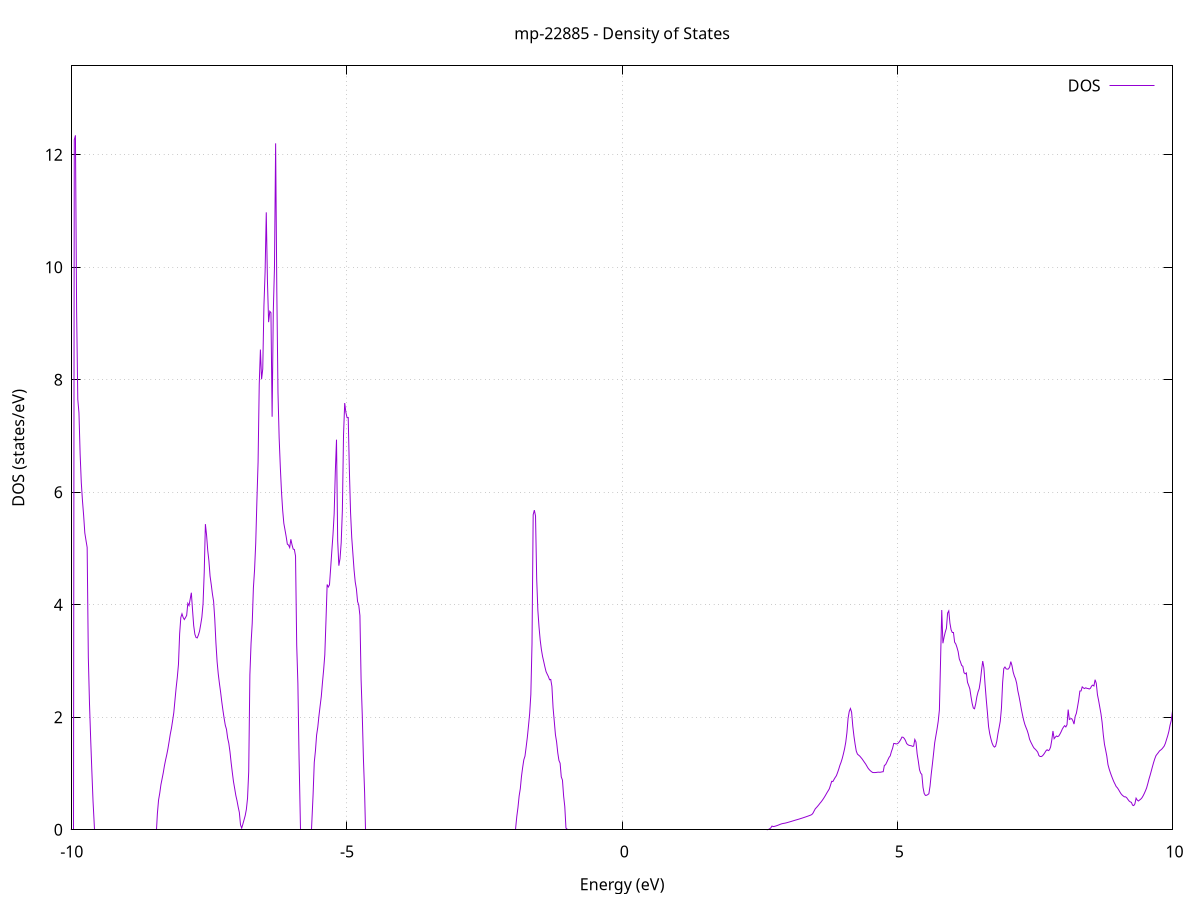 set title 'mp-22885 - Density of States'
set xlabel 'Energy (eV)'
set ylabel 'DOS (states/eV)'
set grid
set xrange [-10:10]
set yrange [0:13.581]
set xzeroaxis lt -1
set terminal png size 800,600
set output 'mp-22885_dos_gnuplot.png'
plot '-' using 1:2 with lines title 'DOS'
-27.652500 0.000000
-27.631200 0.000000
-27.610000 0.000000
-27.588700 0.000000
-27.567400 0.000000
-27.546100 0.000000
-27.524900 0.000000
-27.503600 0.000000
-27.482300 0.000000
-27.461100 0.000000
-27.439800 0.000000
-27.418500 0.000000
-27.397200 0.000000
-27.376000 0.000000
-27.354700 0.000000
-27.333400 0.000000
-27.312200 0.000000
-27.290900 0.000000
-27.269600 0.000000
-27.248300 0.000000
-27.227100 0.000000
-27.205800 0.000000
-27.184500 0.000000
-27.163300 0.000000
-27.142000 0.000000
-27.120700 0.000000
-27.099500 0.000000
-27.078200 0.000000
-27.056900 0.000000
-27.035600 0.000000
-27.014400 0.000000
-26.993100 0.000000
-26.971800 0.000000
-26.950600 0.000000
-26.929300 0.000000
-26.908000 0.000000
-26.886700 0.000000
-26.865500 0.000000
-26.844200 0.000000
-26.822900 0.000000
-26.801700 0.000000
-26.780400 0.000000
-26.759100 0.000000
-26.737800 0.000000
-26.716600 0.000000
-26.695300 0.000000
-26.674000 0.000000
-26.652800 0.000000
-26.631500 0.000000
-26.610200 0.000000
-26.588900 0.000000
-26.567700 0.000000
-26.546400 0.000000
-26.525100 0.000000
-26.503900 0.000000
-26.482600 0.000000
-26.461300 0.000000
-26.440000 0.000000
-26.418800 0.000000
-26.397500 0.000000
-26.376200 0.000000
-26.355000 0.000000
-26.333700 0.000000
-26.312400 0.000000
-26.291100 0.000000
-26.269900 0.000000
-26.248600 0.000000
-26.227300 0.000000
-26.206100 0.000000
-26.184800 0.000000
-26.163500 0.000000
-26.142200 0.000000
-26.121000 0.000000
-26.099700 0.000000
-26.078400 0.000000
-26.057200 0.000000
-26.035900 0.000000
-26.014600 0.000000
-25.993300 0.000000
-25.972100 0.000000
-25.950800 0.000000
-25.929500 0.000000
-25.908300 0.000000
-25.887000 0.000000
-25.865700 0.000000
-25.844400 0.000000
-25.823200 0.000000
-25.801900 0.000000
-25.780600 0.000000
-25.759400 0.000000
-25.738100 0.000000
-25.716800 0.189700
-25.695500 2.943500
-25.674300 4.815700
-25.653000 6.924300
-25.631700 9.962900
-25.610500 16.971300
-25.589200 25.843100
-25.567900 13.129000
-25.546600 5.687100
-25.525400 1.901300
-25.504100 0.000000
-25.482800 0.000000
-25.461600 2.949400
-25.440300 12.902900
-25.419000 29.124100
-25.397800 20.939200
-25.376500 11.269900
-25.355200 7.067100
-25.333900 3.580800
-25.312700 0.000000
-25.291400 0.000000
-25.270100 0.000000
-25.248900 0.000000
-25.227600 0.000000
-25.206300 0.000000
-25.185000 0.000000
-25.163800 0.000000
-25.142500 0.000000
-25.121200 0.000000
-25.100000 0.000000
-25.078700 0.000000
-25.057400 0.000000
-25.036100 0.000000
-25.014900 0.000000
-24.993600 0.000000
-24.972300 0.000000
-24.951100 0.000000
-24.929800 0.000000
-24.908500 0.000000
-24.887200 0.000000
-24.866000 0.000000
-24.844700 0.000000
-24.823400 0.000000
-24.802200 0.000000
-24.780900 0.000000
-24.759600 0.000000
-24.738300 0.000000
-24.717100 0.000000
-24.695800 0.000000
-24.674500 0.000000
-24.653300 0.000000
-24.632000 0.000000
-24.610700 0.000000
-24.589400 0.000000
-24.568200 0.000000
-24.546900 0.000000
-24.525600 0.000000
-24.504400 0.000000
-24.483100 0.000000
-24.461800 0.000000
-24.440500 0.000000
-24.419300 0.000000
-24.398000 0.000000
-24.376700 0.000000
-24.355500 0.000000
-24.334200 0.000000
-24.312900 0.000000
-24.291600 0.000000
-24.270400 0.000000
-24.249100 0.000000
-24.227800 0.000000
-24.206600 0.000000
-24.185300 0.000000
-24.164000 0.000000
-24.142700 0.000000
-24.121500 0.000000
-24.100200 0.000000
-24.078900 0.000000
-24.057700 0.000000
-24.036400 0.000000
-24.015100 0.000000
-23.993800 0.000000
-23.972600 0.000000
-23.951300 0.000000
-23.930000 0.000000
-23.908800 0.000000
-23.887500 0.000000
-23.866200 0.000000
-23.844900 0.000000
-23.823700 0.000000
-23.802400 0.000000
-23.781100 0.000000
-23.759900 0.000000
-23.738600 0.000000
-23.717300 0.000000
-23.696100 0.000000
-23.674800 0.000000
-23.653500 0.000000
-23.632200 0.000000
-23.611000 0.000000
-23.589700 0.000000
-23.568400 0.000000
-23.547200 0.000000
-23.525900 0.000000
-23.504600 0.000000
-23.483300 0.000000
-23.462100 0.000000
-23.440800 0.000000
-23.419500 0.000000
-23.398300 0.000000
-23.377000 0.000000
-23.355700 0.000000
-23.334400 0.000000
-23.313200 0.000000
-23.291900 0.000000
-23.270600 0.000000
-23.249400 0.000000
-23.228100 0.000000
-23.206800 0.000000
-23.185500 0.000000
-23.164300 0.000000
-23.143000 0.000000
-23.121700 0.000000
-23.100500 0.000000
-23.079200 0.000000
-23.057900 0.000000
-23.036600 0.000000
-23.015400 0.000000
-22.994100 0.000000
-22.972800 0.000000
-22.951600 0.000000
-22.930300 0.000000
-22.909000 0.000000
-22.887700 0.000000
-22.866500 0.000000
-22.845200 0.000000
-22.823900 0.000000
-22.802700 0.000000
-22.781400 0.000000
-22.760100 0.000000
-22.738800 0.000000
-22.717600 0.000000
-22.696300 0.000000
-22.675000 0.000000
-22.653800 0.000000
-22.632500 0.000000
-22.611200 0.000000
-22.589900 0.000000
-22.568700 0.000000
-22.547400 0.000000
-22.526100 0.000000
-22.504900 0.000000
-22.483600 0.000000
-22.462300 0.000000
-22.441000 0.000000
-22.419800 0.000000
-22.398500 0.000000
-22.377200 0.000000
-22.356000 0.000000
-22.334700 0.000000
-22.313400 0.000000
-22.292100 0.000000
-22.270900 0.000000
-22.249600 0.000000
-22.228300 0.000000
-22.207100 0.000000
-22.185800 0.000000
-22.164500 0.000000
-22.143200 0.000000
-22.122000 0.000000
-22.100700 0.000000
-22.079400 0.000000
-22.058200 0.000000
-22.036900 0.000000
-22.015600 0.000000
-21.994400 0.000000
-21.973100 0.000000
-21.951800 0.000000
-21.930500 0.000000
-21.909300 0.000000
-21.888000 0.000000
-21.866700 0.000000
-21.845500 0.000000
-21.824200 0.000000
-21.802900 0.000000
-21.781600 0.000000
-21.760400 0.000000
-21.739100 0.000000
-21.717800 0.000000
-21.696600 0.000000
-21.675300 0.000000
-21.654000 0.000000
-21.632700 0.000000
-21.611500 0.000000
-21.590200 0.000000
-21.568900 0.000000
-21.547700 0.000000
-21.526400 0.000000
-21.505100 0.000000
-21.483800 0.000000
-21.462600 0.000000
-21.441300 0.000000
-21.420000 0.000000
-21.398800 0.000000
-21.377500 0.000000
-21.356200 0.000000
-21.334900 0.000000
-21.313700 0.000000
-21.292400 0.000000
-21.271100 0.000000
-21.249900 0.000000
-21.228600 0.000000
-21.207300 0.000000
-21.186000 0.000000
-21.164800 0.000000
-21.143500 0.000000
-21.122200 0.000000
-21.101000 0.000000
-21.079700 0.000000
-21.058400 0.000000
-21.037100 0.000000
-21.015900 0.000000
-20.994600 0.000000
-20.973300 0.000000
-20.952100 0.000000
-20.930800 0.000000
-20.909500 0.000000
-20.888200 0.000000
-20.867000 0.000000
-20.845700 0.000000
-20.824400 0.000000
-20.803200 0.000000
-20.781900 0.000000
-20.760600 0.000000
-20.739300 0.000000
-20.718100 0.000000
-20.696800 0.000000
-20.675500 0.000000
-20.654300 0.000000
-20.633000 0.000000
-20.611700 0.000000
-20.590400 0.000000
-20.569200 0.000000
-20.547900 0.000000
-20.526600 0.000000
-20.505400 0.000000
-20.484100 0.000000
-20.462800 0.000000
-20.441500 0.000000
-20.420300 0.000000
-20.399000 0.000000
-20.377700 0.000000
-20.356500 0.000000
-20.335200 0.000000
-20.313900 0.000000
-20.292700 0.000000
-20.271400 0.000000
-20.250100 0.000000
-20.228800 0.000000
-20.207600 0.000000
-20.186300 0.000000
-20.165000 0.000000
-20.143800 0.000000
-20.122500 0.000000
-20.101200 0.000000
-20.079900 0.000000
-20.058700 0.000000
-20.037400 0.000000
-20.016100 0.000000
-19.994900 0.000000
-19.973600 0.000000
-19.952300 0.000000
-19.931000 0.000000
-19.909800 0.000000
-19.888500 0.000000
-19.867200 0.000000
-19.846000 0.000000
-19.824700 0.000000
-19.803400 0.000000
-19.782100 0.000000
-19.760900 0.000000
-19.739600 0.000000
-19.718300 0.000000
-19.697100 0.000000
-19.675800 0.000000
-19.654500 0.000000
-19.633200 0.000000
-19.612000 0.000000
-19.590700 0.000000
-19.569400 0.000000
-19.548200 0.000000
-19.526900 0.000000
-19.505600 0.000000
-19.484300 0.000000
-19.463100 0.000000
-19.441800 0.000000
-19.420500 0.000000
-19.399300 0.000000
-19.378000 0.000000
-19.356700 0.000000
-19.335400 0.000000
-19.314200 0.000000
-19.292900 0.000000
-19.271600 0.000000
-19.250400 0.000000
-19.229100 0.000000
-19.207800 0.000000
-19.186500 0.000000
-19.165300 0.000000
-19.144000 0.000000
-19.122700 0.000000
-19.101500 0.000000
-19.080200 0.000000
-19.058900 0.000000
-19.037600 0.000000
-19.016400 0.000000
-18.995100 0.000000
-18.973800 0.000000
-18.952600 0.000000
-18.931300 0.000000
-18.910000 0.000000
-18.888700 0.000000
-18.867500 0.000000
-18.846200 0.000000
-18.824900 0.000000
-18.803700 0.000000
-18.782400 0.000000
-18.761100 0.000000
-18.739800 0.000000
-18.718600 0.000000
-18.697300 0.000000
-18.676000 0.000000
-18.654800 0.000000
-18.633500 0.000000
-18.612200 0.000000
-18.591000 0.000000
-18.569700 0.000000
-18.548400 0.000000
-18.527100 0.651300
-18.505900 1.506400
-18.484600 2.265800
-18.463300 3.119200
-18.442100 4.145600
-18.420800 5.523400
-18.399500 7.626300
-18.378200 11.592900
-18.357000 22.059000
-18.335700 30.821400
-18.314400 7.223100
-18.293200 0.630700
-18.271900 0.000000
-18.250600 0.000000
-18.229300 0.000000
-18.208100 0.000000
-18.186800 0.000000
-18.165500 0.000000
-18.144300 0.000000
-18.123000 0.000000
-18.101700 0.000000
-18.080400 0.000000
-18.059200 0.000000
-18.037900 0.000000
-18.016600 0.000000
-17.995400 0.000000
-17.974100 0.000000
-17.952800 0.000000
-17.931500 0.000000
-17.910300 0.000000
-17.889000 0.000000
-17.867700 0.000000
-17.846500 0.000000
-17.825200 0.000000
-17.803900 0.000000
-17.782600 0.000000
-17.761400 0.000000
-17.740100 0.000000
-17.718800 0.000000
-17.697600 0.000000
-17.676300 0.000000
-17.655000 0.000000
-17.633700 0.000000
-17.612500 0.000000
-17.591200 0.000000
-17.569900 0.000000
-17.548700 0.000000
-17.527400 0.000000
-17.506100 0.000000
-17.484800 0.000000
-17.463600 0.000000
-17.442300 0.000000
-17.421000 0.000000
-17.399800 0.000000
-17.378500 0.000000
-17.357200 0.000000
-17.335900 0.000000
-17.314700 0.000000
-17.293400 0.000000
-17.272100 0.000000
-17.250900 0.000000
-17.229600 0.000000
-17.208300 0.000000
-17.187000 0.000000
-17.165800 0.000000
-17.144500 0.000000
-17.123200 0.000000
-17.102000 0.000000
-17.080700 0.000000
-17.059400 0.000000
-17.038100 0.000000
-17.016900 0.000000
-16.995600 0.000000
-16.974300 0.000000
-16.953100 0.000000
-16.931800 0.000000
-16.910500 0.000000
-16.889300 0.000000
-16.868000 0.000000
-16.846700 0.000000
-16.825400 0.000000
-16.804200 0.000000
-16.782900 0.000000
-16.761600 0.000000
-16.740400 0.000000
-16.719100 0.000000
-16.697800 0.000000
-16.676500 0.000000
-16.655300 0.000000
-16.634000 0.000000
-16.612700 0.000000
-16.591500 0.000000
-16.570200 0.000000
-16.548900 0.000000
-16.527600 0.000000
-16.506400 0.000000
-16.485100 0.000000
-16.463800 0.000000
-16.442600 0.000000
-16.421300 0.000000
-16.400000 0.000000
-16.378700 0.000000
-16.357500 0.000000
-16.336200 0.000000
-16.314900 0.000000
-16.293700 0.000000
-16.272400 0.000000
-16.251100 0.000000
-16.229800 0.000000
-16.208600 0.000000
-16.187300 0.000000
-16.166000 0.000000
-16.144800 0.000000
-16.123500 0.000000
-16.102200 0.000000
-16.080900 0.000000
-16.059700 0.000000
-16.038400 0.000000
-16.017100 0.000000
-15.995900 0.000000
-15.974600 0.000000
-15.953300 0.000000
-15.932000 0.000000
-15.910800 0.000000
-15.889500 0.000000
-15.868200 0.000000
-15.847000 0.000000
-15.825700 0.000000
-15.804400 0.000000
-15.783100 0.000000
-15.761900 0.000000
-15.740600 0.000000
-15.719300 0.000000
-15.698100 0.000000
-15.676800 0.000000
-15.655500 0.000000
-15.634200 0.000000
-15.613000 0.000000
-15.591700 0.000000
-15.570400 0.000000
-15.549200 0.000000
-15.527900 0.000000
-15.506600 0.000000
-15.485300 0.000000
-15.464100 0.000000
-15.442800 0.000000
-15.421500 0.000000
-15.400300 0.000000
-15.379000 0.000000
-15.357700 0.000000
-15.336400 0.000000
-15.315200 0.000000
-15.293900 0.000000
-15.272600 0.000000
-15.251400 0.000000
-15.230100 0.000000
-15.208800 0.000000
-15.187600 0.000000
-15.166300 0.000000
-15.145000 0.000000
-15.123700 0.000000
-15.102500 0.000000
-15.081200 0.000000
-15.059900 0.000000
-15.038700 0.000000
-15.017400 0.000000
-14.996100 0.000000
-14.974800 0.000000
-14.953600 0.000000
-14.932300 0.000000
-14.911000 0.000000
-14.889800 0.000000
-14.868500 0.000000
-14.847200 0.000000
-14.825900 0.000000
-14.804700 0.000000
-14.783400 0.000000
-14.762100 0.000000
-14.740900 0.000000
-14.719600 0.000000
-14.698300 0.000000
-14.677000 0.000000
-14.655800 0.000000
-14.634500 0.000000
-14.613200 0.000000
-14.592000 0.000000
-14.570700 0.000000
-14.549400 0.000000
-14.528100 0.000000
-14.506900 0.000000
-14.485600 0.000000
-14.464300 0.000000
-14.443100 0.000000
-14.421800 0.000000
-14.400500 0.000000
-14.379200 0.000000
-14.358000 0.000000
-14.336700 0.000000
-14.315400 0.000000
-14.294200 0.000000
-14.272900 0.000000
-14.251600 0.000000
-14.230300 0.000000
-14.209100 0.000000
-14.187800 0.000000
-14.166500 0.000000
-14.145300 0.000000
-14.124000 0.000000
-14.102700 0.000000
-14.081400 0.000000
-14.060200 0.000000
-14.038900 0.000000
-14.017600 0.000000
-13.996400 0.000000
-13.975100 0.000000
-13.953800 0.000000
-13.932500 0.000000
-13.911300 0.000000
-13.890000 0.000000
-13.868700 0.000000
-13.847500 0.000000
-13.826200 0.000000
-13.804900 0.000000
-13.783600 0.000000
-13.762400 0.000000
-13.741100 0.000000
-13.719800 0.000000
-13.698600 0.000000
-13.677300 0.000000
-13.656000 0.000000
-13.634700 0.000000
-13.613500 0.000000
-13.592200 0.000000
-13.570900 0.000000
-13.549700 0.000000
-13.528400 0.000000
-13.507100 0.000000
-13.485900 0.000000
-13.464600 0.000000
-13.443300 0.000000
-13.422000 0.000000
-13.400800 0.000000
-13.379500 0.000000
-13.358200 0.000000
-13.337000 0.000000
-13.315700 0.000000
-13.294400 0.000000
-13.273100 0.000000
-13.251900 0.000000
-13.230600 0.000000
-13.209300 0.000000
-13.188100 0.000000
-13.166800 0.000000
-13.145500 0.000000
-13.124200 0.000000
-13.103000 0.000000
-13.081700 0.000000
-13.060400 0.000000
-13.039200 0.000000
-13.017900 0.000000
-12.996600 0.000000
-12.975300 0.000000
-12.954100 0.000000
-12.932800 0.000000
-12.911500 0.000000
-12.890300 0.000000
-12.869000 0.000000
-12.847700 0.000000
-12.826400 0.000000
-12.805200 0.000000
-12.783900 0.000000
-12.762600 0.000000
-12.741400 0.000000
-12.720100 0.000000
-12.698800 0.000000
-12.677500 0.000000
-12.656300 0.000000
-12.635000 0.000000
-12.613700 0.000000
-12.592500 0.000000
-12.571200 0.000000
-12.549900 0.000000
-12.528600 0.000000
-12.507400 0.000000
-12.486100 0.000000
-12.464800 0.000000
-12.443600 0.000000
-12.422300 0.000000
-12.401000 0.000000
-12.379700 0.000000
-12.358500 0.000000
-12.337200 0.000000
-12.315900 0.000000
-12.294700 0.000000
-12.273400 0.000000
-12.252100 0.000000
-12.230800 0.000000
-12.209600 0.000000
-12.188300 0.000000
-12.167000 0.000000
-12.145800 0.000000
-12.124500 0.000000
-12.103200 0.000000
-12.081900 0.000000
-12.060700 0.000000
-12.039400 0.000000
-12.018100 0.000000
-11.996900 0.000000
-11.975600 0.000000
-11.954300 0.000000
-11.933000 0.000000
-11.911800 0.000000
-11.890500 0.000000
-11.869200 0.000000
-11.848000 0.000000
-11.826700 0.000000
-11.805400 0.000000
-11.784200 0.000000
-11.762900 0.000000
-11.741600 0.000000
-11.720300 0.000000
-11.699100 0.000000
-11.677800 0.000000
-11.656500 0.000000
-11.635300 0.000000
-11.614000 0.000000
-11.592700 0.000000
-11.571400 0.000000
-11.550200 0.000000
-11.528900 0.000000
-11.507600 0.000000
-11.486400 0.000000
-11.465100 0.000000
-11.443800 0.000000
-11.422500 0.000000
-11.401300 0.000000
-11.380000 0.000000
-11.358700 0.000000
-11.337500 0.000000
-11.316200 0.000000
-11.294900 0.000000
-11.273600 0.000000
-11.252400 0.000000
-11.231100 0.000000
-11.209800 0.000000
-11.188600 0.000000
-11.167300 0.000000
-11.146000 0.000000
-11.124700 0.000000
-11.103500 0.000000
-11.082200 0.000000
-11.060900 0.000000
-11.039700 0.000000
-11.018400 0.000000
-10.997100 0.000000
-10.975800 0.000000
-10.954600 0.000000
-10.933300 0.000000
-10.912000 0.000000
-10.890800 0.000000
-10.869500 0.000000
-10.848200 0.000000
-10.826900 0.000000
-10.805700 0.000000
-10.784400 0.000000
-10.763100 0.000000
-10.741900 0.000000
-10.720600 0.000000
-10.699300 0.000000
-10.678000 0.000000
-10.656800 0.000000
-10.635500 0.000000
-10.614200 0.000000
-10.593000 0.000000
-10.571700 0.000000
-10.550400 0.000000
-10.529100 0.000000
-10.507900 0.000000
-10.486600 0.000000
-10.465300 0.000000
-10.444100 0.000000
-10.422800 0.000000
-10.401500 0.000000
-10.380200 0.000000
-10.359000 0.000000
-10.337700 0.000000
-10.316400 0.000000
-10.295200 0.000000
-10.273900 0.000000
-10.252600 0.000000
-10.231300 0.000000
-10.210100 0.000000
-10.188800 0.000000
-10.167500 0.000000
-10.146300 0.000000
-10.125000 0.000000
-10.103700 0.000000
-10.082500 0.000000
-10.061200 0.000000
-10.039900 0.000000
-10.018600 0.000000
-9.997400 0.000000
-9.976100 0.000000
-9.954800 12.267000
-9.933600 12.346200
-9.912300 9.225500
-9.891000 7.650800
-9.869700 7.411600
-9.848500 6.681700
-9.827200 6.168500
-9.805900 5.849700
-9.784700 5.586900
-9.763400 5.278000
-9.742100 5.145400
-9.720800 5.019400
-9.699600 3.065800
-9.678300 2.239700
-9.657000 1.617100
-9.635800 1.048500
-9.614500 0.519000
-9.593200 0.000000
-9.571900 0.000000
-9.550700 0.000000
-9.529400 0.000000
-9.508100 0.000000
-9.486900 0.000000
-9.465600 0.000000
-9.444300 0.000000
-9.423000 0.000000
-9.401800 0.000000
-9.380500 0.000000
-9.359200 0.000000
-9.338000 0.000000
-9.316700 0.000000
-9.295400 0.000000
-9.274100 0.000000
-9.252900 0.000000
-9.231600 0.000000
-9.210300 0.000000
-9.189100 0.000000
-9.167800 0.000000
-9.146500 0.000000
-9.125200 0.000000
-9.104000 0.000000
-9.082700 0.000000
-9.061400 0.000000
-9.040200 0.000000
-9.018900 0.000000
-8.997600 0.000000
-8.976300 0.000000
-8.955100 0.000000
-8.933800 0.000000
-8.912500 0.000000
-8.891300 0.000000
-8.870000 0.000000
-8.848700 0.000000
-8.827400 0.000000
-8.806200 0.000000
-8.784900 0.000000
-8.763600 0.000000
-8.742400 0.000000
-8.721100 0.000000
-8.699800 0.000000
-8.678500 0.000000
-8.657300 0.000000
-8.636000 0.000000
-8.614700 0.000000
-8.593500 0.000000
-8.572200 0.000000
-8.550900 0.000000
-8.529600 0.000000
-8.508400 0.000000
-8.487100 0.000000
-8.465800 0.000000
-8.444600 0.290200
-8.423300 0.529600
-8.402000 0.649700
-8.380800 0.800400
-8.359500 0.905300
-8.338200 1.012200
-8.316900 1.137300
-8.295700 1.241200
-8.274400 1.335000
-8.253100 1.441100
-8.231900 1.567200
-8.210600 1.699100
-8.189300 1.804600
-8.168000 1.939800
-8.146800 2.080100
-8.125500 2.302200
-8.104200 2.521100
-8.083000 2.709700
-8.061700 2.942000
-8.040400 3.484300
-8.019100 3.773200
-7.997900 3.840000
-7.976600 3.774700
-7.955300 3.737900
-7.934100 3.772300
-7.912800 3.810600
-7.891500 4.025300
-7.870200 3.985500
-7.849000 4.099200
-7.827700 4.214200
-7.806400 3.910800
-7.785200 3.631400
-7.763900 3.478000
-7.742600 3.418900
-7.721300 3.410900
-7.700100 3.460300
-7.678800 3.531000
-7.657500 3.649400
-7.636300 3.780200
-7.615000 4.019500
-7.593700 4.573700
-7.572400 5.434200
-7.551200 5.240700
-7.529900 4.966000
-7.508600 4.781800
-7.487400 4.510000
-7.466100 4.358900
-7.444800 4.192700
-7.423500 4.061800
-7.402300 3.749500
-7.381000 3.322000
-7.359700 2.989300
-7.338500 2.769200
-7.317200 2.599100
-7.295900 2.447200
-7.274600 2.273700
-7.253400 2.121700
-7.232100 1.982400
-7.210800 1.857900
-7.189600 1.787300
-7.168300 1.631100
-7.147000 1.537800
-7.125700 1.385800
-7.104500 1.191900
-7.083200 1.018400
-7.061900 0.855600
-7.040700 0.735900
-7.019400 0.610200
-6.998100 0.517800
-6.976800 0.405200
-6.955600 0.308500
-6.934300 0.087300
-6.913000 0.029300
-6.891800 0.100000
-6.870500 0.175000
-6.849200 0.251600
-6.827900 0.362300
-6.806700 0.561100
-6.785400 1.032200
-6.764100 2.753000
-6.742900 3.311700
-6.721600 3.672500
-6.700300 4.298900
-6.679100 4.619400
-6.657800 5.097700
-6.636500 5.849600
-6.615200 6.532300
-6.594000 7.923100
-6.572700 8.537300
-6.551400 8.010600
-6.530200 8.192600
-6.508900 9.312700
-6.487600 9.916300
-6.466300 10.976600
-6.445100 9.759100
-6.423800 9.024800
-6.402500 9.218000
-6.381300 9.192700
-6.360000 7.342800
-6.338700 9.212300
-6.317400 9.988600
-6.296200 12.203500
-6.274900 9.600800
-6.253600 7.779200
-6.232400 6.972600
-6.211100 6.449200
-6.189800 6.010700
-6.168500 5.682100
-6.147300 5.448200
-6.126000 5.331800
-6.104700 5.211800
-6.083500 5.078200
-6.062200 5.062200
-6.040900 5.017600
-6.019600 5.164200
-5.998400 5.066900
-5.977100 4.989700
-5.955800 4.982600
-5.934600 4.866900
-5.913300 3.283900
-5.892000 2.604100
-5.870700 1.291300
-5.849500 0.000000
-5.828200 0.000000
-5.806900 0.000000
-5.785700 0.000000
-5.764400 0.000000
-5.743100 0.000000
-5.721800 0.000000
-5.700600 0.000000
-5.679300 0.000000
-5.658000 0.000000
-5.636800 0.000000
-5.615500 0.626900
-5.594200 1.199000
-5.572900 1.403400
-5.551700 1.684400
-5.530400 1.823400
-5.509100 2.025400
-5.487900 2.200800
-5.466600 2.369400
-5.445300 2.617400
-5.424000 2.842100
-5.402800 3.109800
-5.381500 3.713700
-5.360200 4.360700
-5.339000 4.316300
-5.317700 4.354800
-5.296400 4.649600
-5.275100 4.956700
-5.253900 5.251100
-5.232600 5.619300
-5.211300 6.376200
-5.190100 6.935000
-5.168800 5.139900
-5.147500 4.694700
-5.126200 4.820700
-5.105000 5.103400
-5.083700 5.672900
-5.062400 7.020500
-5.041200 7.586500
-5.019900 7.420800
-4.998600 7.326300
-4.977300 7.329400
-4.956100 6.386600
-4.934800 5.640900
-4.913500 5.197100
-4.892300 4.908200
-4.871000 4.619000
-4.849700 4.403900
-4.828500 4.281900
-4.807200 4.057500
-4.785900 3.994700
-4.764600 3.807500
-4.743400 2.668400
-4.722100 2.041900
-4.700800 1.255900
-4.679600 0.666000
-4.658300 0.000000
-4.637000 0.000000
-4.615700 0.000000
-4.594500 0.000000
-4.573200 0.000000
-4.551900 0.000000
-4.530700 0.000000
-4.509400 0.000000
-4.488100 0.000000
-4.466800 0.000000
-4.445600 0.000000
-4.424300 0.000000
-4.403000 0.000000
-4.381800 0.000000
-4.360500 0.000000
-4.339200 0.000000
-4.317900 0.000000
-4.296700 0.000000
-4.275400 0.000000
-4.254100 0.000000
-4.232900 0.000000
-4.211600 0.000000
-4.190300 0.000000
-4.169000 0.000000
-4.147800 0.000000
-4.126500 0.000000
-4.105200 0.000000
-4.084000 0.000000
-4.062700 0.000000
-4.041400 0.000000
-4.020100 0.000000
-3.998900 0.000000
-3.977600 0.000000
-3.956300 0.000000
-3.935100 0.000000
-3.913800 0.000000
-3.892500 0.000000
-3.871200 0.000000
-3.850000 0.000000
-3.828700 0.000000
-3.807400 0.000000
-3.786200 0.000000
-3.764900 0.000000
-3.743600 0.000000
-3.722300 0.000000
-3.701100 0.000000
-3.679800 0.000000
-3.658500 0.000000
-3.637300 0.000000
-3.616000 0.000000
-3.594700 0.000000
-3.573400 0.000000
-3.552200 0.000000
-3.530900 0.000000
-3.509600 0.000000
-3.488400 0.000000
-3.467100 0.000000
-3.445800 0.000000
-3.424500 0.000000
-3.403300 0.000000
-3.382000 0.000000
-3.360700 0.000000
-3.339500 0.000000
-3.318200 0.000000
-3.296900 0.000000
-3.275600 0.000000
-3.254400 0.000000
-3.233100 0.000000
-3.211800 0.000000
-3.190600 0.000000
-3.169300 0.000000
-3.148000 0.000000
-3.126800 0.000000
-3.105500 0.000000
-3.084200 0.000000
-3.062900 0.000000
-3.041700 0.000000
-3.020400 0.000000
-2.999100 0.000000
-2.977900 0.000000
-2.956600 0.000000
-2.935300 0.000000
-2.914000 0.000000
-2.892800 0.000000
-2.871500 0.000000
-2.850200 0.000000
-2.829000 0.000000
-2.807700 0.000000
-2.786400 0.000000
-2.765100 0.000000
-2.743900 0.000000
-2.722600 0.000000
-2.701300 0.000000
-2.680100 0.000000
-2.658800 0.000000
-2.637500 0.000000
-2.616200 0.000000
-2.595000 0.000000
-2.573700 0.000000
-2.552400 0.000000
-2.531200 0.000000
-2.509900 0.000000
-2.488600 0.000000
-2.467300 0.000000
-2.446100 0.000000
-2.424800 0.000000
-2.403500 0.000000
-2.382300 0.000000
-2.361000 0.000000
-2.339700 0.000000
-2.318400 0.000000
-2.297200 0.000000
-2.275900 0.000000
-2.254600 0.000000
-2.233400 0.000000
-2.212100 0.000000
-2.190800 0.000000
-2.169500 0.000000
-2.148300 0.000000
-2.127000 0.000000
-2.105700 0.000000
-2.084500 0.000000
-2.063200 0.000000
-2.041900 0.000000
-2.020600 0.000000
-1.999400 0.000000
-1.978100 0.000000
-1.956800 0.000000
-1.935600 0.000000
-1.914300 0.236000
-1.893000 0.395500
-1.871700 0.600500
-1.850500 0.730400
-1.829200 0.947800
-1.807900 1.106600
-1.786700 1.243300
-1.765400 1.309700
-1.744100 1.472300
-1.722800 1.643900
-1.701600 1.849600
-1.680300 2.066800
-1.659000 2.405300
-1.637800 3.304600
-1.616500 5.602200
-1.595200 5.682600
-1.573900 5.578600
-1.552700 4.458800
-1.531400 3.900700
-1.510100 3.601400
-1.488900 3.371900
-1.467600 3.205400
-1.446300 3.083100
-1.425100 2.991600
-1.403800 2.896800
-1.382500 2.811800
-1.361200 2.765900
-1.340000 2.724000
-1.318700 2.667000
-1.297400 2.673100
-1.276200 2.549200
-1.254900 2.168100
-1.233600 1.934200
-1.212300 1.691100
-1.191100 1.563000
-1.169800 1.368500
-1.148500 1.232700
-1.127300 1.183800
-1.106000 0.941100
-1.084700 0.883500
-1.063400 0.600500
-1.042200 0.411500
-1.020900 0.031600
-0.999600 0.000000
-0.978400 0.000000
-0.957100 0.000000
-0.935800 0.000000
-0.914500 0.000000
-0.893300 0.000000
-0.872000 0.000000
-0.850700 0.000000
-0.829500 0.000000
-0.808200 0.000000
-0.786900 0.000000
-0.765600 0.000000
-0.744400 0.000000
-0.723100 0.000000
-0.701800 0.000000
-0.680600 0.000000
-0.659300 0.000000
-0.638000 0.000000
-0.616700 0.000000
-0.595500 0.000000
-0.574200 0.000000
-0.552900 0.000000
-0.531700 0.000000
-0.510400 0.000000
-0.489100 0.000000
-0.467800 0.000000
-0.446600 0.000000
-0.425300 0.000000
-0.404000 0.000000
-0.382800 0.000000
-0.361500 0.000000
-0.340200 0.000000
-0.318900 0.000000
-0.297700 0.000000
-0.276400 0.000000
-0.255100 0.000000
-0.233900 0.000000
-0.212600 0.000000
-0.191300 0.000000
-0.170000 0.000000
-0.148800 0.000000
-0.127500 0.000000
-0.106200 0.000000
-0.085000 0.000000
-0.063700 0.000000
-0.042400 0.000000
-0.021100 0.000000
0.000100 0.000000
0.021400 0.000000
0.042700 0.000000
0.063900 0.000000
0.085200 0.000000
0.106500 0.000000
0.127800 0.000000
0.149000 0.000000
0.170300 0.000000
0.191600 0.000000
0.212800 0.000000
0.234100 0.000000
0.255400 0.000000
0.276600 0.000000
0.297900 0.000000
0.319200 0.000000
0.340500 0.000000
0.361700 0.000000
0.383000 0.000000
0.404300 0.000000
0.425500 0.000000
0.446800 0.000000
0.468100 0.000000
0.489400 0.000000
0.510600 0.000000
0.531900 0.000000
0.553200 0.000000
0.574400 0.000000
0.595700 0.000000
0.617000 0.000000
0.638300 0.000000
0.659500 0.000000
0.680800 0.000000
0.702100 0.000000
0.723300 0.000000
0.744600 0.000000
0.765900 0.000000
0.787200 0.000000
0.808400 0.000000
0.829700 0.000000
0.851000 0.000000
0.872200 0.000000
0.893500 0.000000
0.914800 0.000000
0.936100 0.000000
0.957300 0.000000
0.978600 0.000000
0.999900 0.000000
1.021100 0.000000
1.042400 0.000000
1.063700 0.000000
1.085000 0.000000
1.106200 0.000000
1.127500 0.000000
1.148800 0.000000
1.170000 0.000000
1.191300 0.000000
1.212600 0.000000
1.233900 0.000000
1.255100 0.000000
1.276400 0.000000
1.297700 0.000000
1.318900 0.000000
1.340200 0.000000
1.361500 0.000000
1.382800 0.000000
1.404000 0.000000
1.425300 0.000000
1.446600 0.000000
1.467800 0.000000
1.489100 0.000000
1.510400 0.000000
1.531700 0.000000
1.552900 0.000000
1.574200 0.000000
1.595500 0.000000
1.616700 0.000000
1.638000 0.000000
1.659300 0.000000
1.680600 0.000000
1.701800 0.000000
1.723100 0.000000
1.744400 0.000000
1.765600 0.000000
1.786900 0.000000
1.808200 0.000000
1.829500 0.000000
1.850700 0.000000
1.872000 0.000000
1.893300 0.000000
1.914500 0.000000
1.935800 0.000000
1.957100 0.000000
1.978300 0.000000
1.999600 0.000000
2.020900 0.000000
2.042200 0.000000
2.063400 0.000000
2.084700 0.000000
2.106000 0.000000
2.127200 0.000000
2.148500 0.000000
2.169800 0.000000
2.191100 0.000000
2.212300 0.000000
2.233600 0.000000
2.254900 0.000000
2.276100 0.000000
2.297400 0.000000
2.318700 0.000000
2.340000 0.000000
2.361200 0.000000
2.382500 0.000000
2.403800 0.000000
2.425000 0.000000
2.446300 0.000000
2.467600 0.000000
2.488900 0.000000
2.510100 0.000000
2.531400 0.000000
2.552700 0.000000
2.573900 0.000000
2.595200 0.000000
2.616500 0.000000
2.637800 0.000800
2.659000 0.006400
2.680300 0.017500
2.701600 0.034100
2.722800 0.065800
2.744100 0.056900
2.765400 0.060000
2.786700 0.065900
2.807900 0.072600
2.829200 0.080000
2.850500 0.088200
2.871700 0.096900
2.893000 0.104500
2.914300 0.109900
2.935600 0.114100
2.956800 0.117200
2.978100 0.122400
2.999400 0.127900
3.020600 0.133800
3.041900 0.139800
3.063200 0.145900
3.084500 0.152200
3.105700 0.158600
3.127000 0.165200
3.148300 0.171500
3.169500 0.177400
3.190800 0.183200
3.212100 0.189400
3.233400 0.195900
3.254600 0.202600
3.275900 0.209400
3.297200 0.216200
3.318400 0.223200
3.339700 0.230400
3.361000 0.237700
3.382300 0.245100
3.403500 0.252800
3.424800 0.260600
3.446100 0.270700
3.467300 0.294700
3.488600 0.335500
3.509900 0.373600
3.531200 0.395400
3.552400 0.419100
3.573700 0.444600
3.595000 0.472100
3.616200 0.496500
3.637500 0.524700
3.658800 0.555100
3.680000 0.587900
3.701300 0.623800
3.722600 0.660300
3.743900 0.694300
3.765100 0.729900
3.786400 0.794100
3.807700 0.861600
3.828900 0.857800
3.850200 0.895400
3.871500 0.930200
3.892800 0.961500
3.914000 1.016200
3.935300 1.077200
3.956600 1.145900
3.977800 1.200400
3.999100 1.267500
4.020400 1.349900
4.041700 1.440900
4.062900 1.556000
4.084200 1.726100
4.105500 1.982900
4.126700 2.104100
4.148000 2.155700
4.169300 2.090700
4.190600 1.843600
4.211800 1.665800
4.233100 1.520700
4.254400 1.397800
4.275600 1.345000
4.296900 1.326800
4.318200 1.309300
4.339500 1.284600
4.360700 1.259100
4.382000 1.228700
4.403300 1.198100
4.424500 1.169300
4.445800 1.133300
4.467100 1.097600
4.488400 1.071200
4.509600 1.050100
4.530900 1.032800
4.552200 1.018300
4.573400 1.017100
4.594700 1.017300
4.616000 1.018800
4.637300 1.022800
4.658500 1.024100
4.679800 1.022300
4.701100 1.024700
4.722300 1.029800
4.743600 1.032800
4.764900 1.144600
4.786200 1.156400
4.807400 1.198500
4.828700 1.244300
4.850000 1.287200
4.871200 1.314800
4.892500 1.390100
4.913800 1.448200
4.935100 1.534900
4.956300 1.533000
4.977600 1.526100
4.998900 1.529000
5.020100 1.543900
5.041400 1.571300
5.062700 1.605200
5.084000 1.647900
5.105200 1.643900
5.126500 1.623400
5.147800 1.587700
5.169000 1.533900
5.190300 1.514000
5.211600 1.501800
5.232900 1.497300
5.254100 1.493400
5.275400 1.482900
5.296700 1.487700
5.317900 1.605100
5.339200 1.560100
5.360500 1.347800
5.381700 1.218000
5.403000 1.068300
5.424300 1.007800
5.445600 0.983400
5.466800 0.754100
5.488100 0.646600
5.509400 0.611900
5.530600 0.612600
5.551900 0.623900
5.573200 0.640400
5.594500 0.775600
5.615700 0.985500
5.637000 1.163400
5.658300 1.354000
5.679500 1.548700
5.700800 1.672200
5.722100 1.792800
5.743400 1.929800
5.764600 2.132100
5.785900 3.015200
5.807200 3.907000
5.828400 3.315900
5.849700 3.424500
5.871000 3.514800
5.892300 3.581700
5.913500 3.851900
5.934800 3.891500
5.956100 3.673000
5.977300 3.555100
5.998600 3.507500
6.019900 3.507300
6.041200 3.335100
6.062400 3.303400
6.083700 3.242500
6.105000 3.167500
6.126200 3.037100
6.147500 2.984300
6.168800 2.921700
6.190100 2.906200
6.211300 2.794400
6.232600 2.772200
6.253900 2.788600
6.275100 2.622500
6.296400 2.566500
6.317700 2.505200
6.339000 2.366000
6.360200 2.243600
6.381500 2.163800
6.402800 2.151200
6.424000 2.239000
6.445300 2.365000
6.466600 2.450800
6.487900 2.509300
6.509100 2.646800
6.530400 2.838200
6.551700 2.999400
6.572900 2.883400
6.594200 2.585500
6.615500 2.321300
6.636800 2.086400
6.658000 1.834200
6.679300 1.705800
6.700600 1.615700
6.721800 1.541800
6.743100 1.493300
6.764400 1.469700
6.785700 1.486300
6.806900 1.571800
6.828200 1.705500
6.849500 1.815300
6.870700 1.930800
6.892000 2.162500
6.913300 2.616500
6.934600 2.867100
6.955800 2.893600
6.977100 2.860700
6.998400 2.855100
7.019600 2.859900
7.040900 2.894300
7.062200 2.989800
7.083400 2.918500
7.104700 2.805600
7.126000 2.734500
7.147300 2.684000
7.168500 2.603500
7.189800 2.470200
7.211100 2.373900
7.232300 2.263500
7.253600 2.143600
7.274900 2.039400
7.296200 1.946800
7.317400 1.872700
7.338700 1.817000
7.360000 1.765500
7.381200 1.697800
7.402500 1.611500
7.423800 1.562700
7.445100 1.521300
7.466300 1.480400
7.487600 1.447900
7.508900 1.430300
7.530100 1.406500
7.551400 1.379100
7.572700 1.319200
7.594000 1.302700
7.615200 1.301900
7.636500 1.313700
7.657800 1.337700
7.679000 1.368900
7.700300 1.403100
7.721600 1.422800
7.742900 1.407300
7.764100 1.420900
7.785400 1.473300
7.806700 1.595000
7.827900 1.756200
7.849200 1.619500
7.870500 1.646200
7.891800 1.667200
7.913000 1.656200
7.934300 1.667900
7.955600 1.702300
7.976800 1.743400
7.998100 1.790500
8.019400 1.825700
8.040700 1.851000
8.061900 1.828400
8.083200 1.867500
8.104500 2.136800
8.125700 1.961500
8.147000 1.972600
8.168300 1.975900
8.189600 1.939000
8.210800 1.878900
8.232100 2.016200
8.253400 2.071200
8.274600 2.186400
8.295900 2.310000
8.317200 2.466200
8.338500 2.468500
8.359700 2.540500
8.381000 2.521500
8.402300 2.510900
8.423500 2.524500
8.444800 2.514200
8.466100 2.511300
8.487400 2.502500
8.508600 2.515300
8.529900 2.555600
8.551200 2.572200
8.572400 2.557000
8.593700 2.667800
8.615000 2.604500
8.636300 2.401900
8.657500 2.297900
8.678800 2.180700
8.700100 2.063600
8.721300 1.907600
8.742600 1.689200
8.763900 1.519900
8.785100 1.417500
8.806400 1.309800
8.827700 1.157900
8.849000 1.081100
8.870200 1.017500
8.891500 0.958800
8.912800 0.905100
8.934000 0.854400
8.955300 0.812700
8.976600 0.768900
8.997900 0.747000
9.019100 0.715200
9.040400 0.679100
9.061700 0.644700
9.082900 0.619700
9.104200 0.601200
9.125500 0.586000
9.146800 0.585900
9.168000 0.569400
9.189300 0.540000
9.210600 0.512900
9.231800 0.496500
9.253100 0.487200
9.274400 0.437600
9.295700 0.429800
9.316900 0.460800
9.338200 0.562500
9.359500 0.528500
9.380700 0.511600
9.402000 0.528700
9.423300 0.544800
9.444600 0.568100
9.465800 0.602800
9.487100 0.644700
9.508400 0.691900
9.529600 0.744000
9.550900 0.818400
9.572200 0.899300
9.593500 0.969800
9.614700 1.045400
9.636000 1.123600
9.657300 1.197900
9.678500 1.263300
9.699800 1.318000
9.721100 1.345400
9.742400 1.371600
9.763600 1.401500
9.784900 1.417200
9.806200 1.435200
9.827400 1.460200
9.848700 1.487800
9.870000 1.535600
9.891300 1.603900
9.912500 1.669900
9.933800 1.748700
9.955100 1.858100
9.976300 1.937900
9.997600 2.092000
10.018900 2.237600
10.040200 2.336200
10.061400 2.350100
10.082700 2.381200
10.104000 2.354900
10.125200 2.333100
10.146500 2.402700
10.167800 2.364800
10.189100 2.370500
10.210300 2.388000
10.231600 2.445600
10.252900 2.428700
10.274100 2.450700
10.295400 2.332200
10.316700 2.240400
10.338000 2.202500
10.359200 2.183700
10.380500 2.170700
10.401800 2.166100
10.423000 2.169600
10.444300 2.214700
10.465600 2.253800
10.486800 2.306800
10.508100 2.369600
10.529400 2.471000
10.550700 2.636400
10.571900 2.805300
10.593200 2.792700
10.614500 2.670900
10.635700 2.339800
10.657000 2.290700
10.678300 2.202900
10.699600 2.159600
10.720800 2.138100
10.742100 2.181300
10.763400 2.135600
10.784600 2.180500
10.805900 2.211800
10.827200 2.197900
10.848500 2.153100
10.869700 2.106600
10.891000 2.085900
10.912300 2.053200
10.933500 2.007100
10.954800 1.971300
10.976100 1.944900
10.997400 1.938400
11.018600 1.927900
11.039900 1.929100
11.061200 1.926100
11.082400 1.934000
11.103700 1.974500
11.125000 1.930500
11.146300 1.880600
11.167500 1.858100
11.188800 1.864700
11.210100 1.849000
11.231300 1.845900
11.252600 1.815200
11.273900 1.798500
11.295200 1.802600
11.316400 1.772600
11.337700 1.769100
11.359000 1.779700
11.380200 1.728300
11.401500 1.712600
11.422800 1.708200
11.444100 1.757000
11.465300 1.790100
11.486600 1.806500
11.507900 1.760200
11.529100 1.681600
11.550400 1.616100
11.571700 1.554400
11.593000 1.509600
11.614200 1.482400
11.635500 1.452900
11.656800 1.442900
11.678000 1.447400
11.699300 1.474900
11.720600 1.510600
11.741900 1.557200
11.763100 1.540500
11.784400 1.528700
11.805700 1.506400
11.826900 1.527500
11.848200 1.566700
11.869500 1.615000
11.890800 1.906400
11.912000 1.978000
11.933300 2.090900
11.954600 2.240000
11.975800 2.438100
11.997100 2.398000
12.018400 2.312800
12.039700 2.340700
12.060900 2.384200
12.082200 2.427300
12.103500 2.415700
12.124700 2.388100
12.146000 2.331900
12.167300 2.299200
12.188500 2.227900
12.209800 2.150400
12.231100 2.066400
12.252400 1.948900
12.273600 1.875200
12.294900 1.821000
12.316200 1.786500
12.337400 1.725600
12.358700 1.648300
12.380000 1.520100
12.401300 1.374100
12.422500 1.255500
12.443800 1.119400
12.465100 0.994600
12.486300 0.864700
12.507600 0.763700
12.528900 0.685500
12.550200 0.612500
12.571400 0.546200
12.592700 0.483600
12.614000 0.431100
12.635200 0.387400
12.656500 0.342100
12.677800 0.294200
12.699100 0.241400
12.720300 0.194800
12.741600 0.158800
12.762900 0.134500
12.784100 0.116000
12.805400 0.101000
12.826700 0.088900
12.848000 0.077500
12.869200 0.064200
12.890500 0.030000
12.911800 0.006900
12.933000 0.001700
12.954300 0.000000
12.975600 0.000000
12.996900 0.000000
13.018100 0.000000
13.039400 0.000000
13.060700 0.000000
13.081900 0.000000
13.103200 0.000000
13.124500 0.000000
13.145800 0.000000
13.167000 0.000000
13.188300 0.000000
13.209600 0.000000
13.230800 0.000000
13.252100 0.000000
13.273400 0.000000
13.294700 0.000000
13.315900 0.000000
13.337200 0.000000
13.358500 0.000000
13.379700 0.000000
13.401000 0.000000
13.422300 0.000000
13.443600 0.000000
13.464800 0.000000
13.486100 0.000000
13.507400 0.000000
13.528600 0.000000
13.549900 0.000000
13.571200 0.000000
13.592500 0.000000
13.613700 0.000000
13.635000 0.000000
13.656300 0.000000
13.677500 0.000000
13.698800 0.000000
13.720100 0.000000
13.741400 0.000000
13.762600 0.000000
13.783900 0.000000
13.805200 0.000000
13.826400 0.000000
13.847700 0.000000
13.869000 0.000000
13.890200 0.000000
13.911500 0.000000
13.932800 0.000000
13.954100 0.000000
13.975300 0.000000
13.996600 0.000000
14.017900 0.000000
14.039100 0.000000
14.060400 0.000000
14.081700 0.000000
14.103000 0.000000
14.124200 0.000000
14.145500 0.000000
14.166800 0.000000
14.188000 0.000000
14.209300 0.000000
14.230600 0.000000
14.251900 0.000000
14.273100 0.000000
14.294400 0.000000
14.315700 0.000000
14.336900 0.000000
14.358200 0.000000
14.379500 0.000000
14.400800 0.000000
14.422000 0.000000
14.443300 0.000000
14.464600 0.000000
14.485800 0.000000
14.507100 0.000000
14.528400 0.000000
14.549700 0.000000
14.570900 0.000000
14.592200 0.000000
14.613500 0.000000
14.634700 0.000000
14.656000 0.000000
14.677300 0.000000
14.698600 0.000000
14.719800 0.000000
14.741100 0.000000
14.762400 0.000000
14.783600 0.000000
14.804900 0.000000
14.826200 0.000000
14.847500 0.000000
14.868700 0.000000
14.890000 0.000000
e
